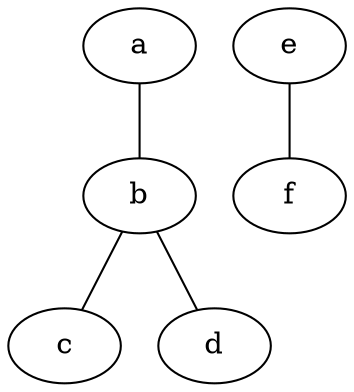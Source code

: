 // The graph name and the semicolons are optional
graph "Grafo desconexo" {
    a -- b -- c;
    b -- d;
    e -- f;
}